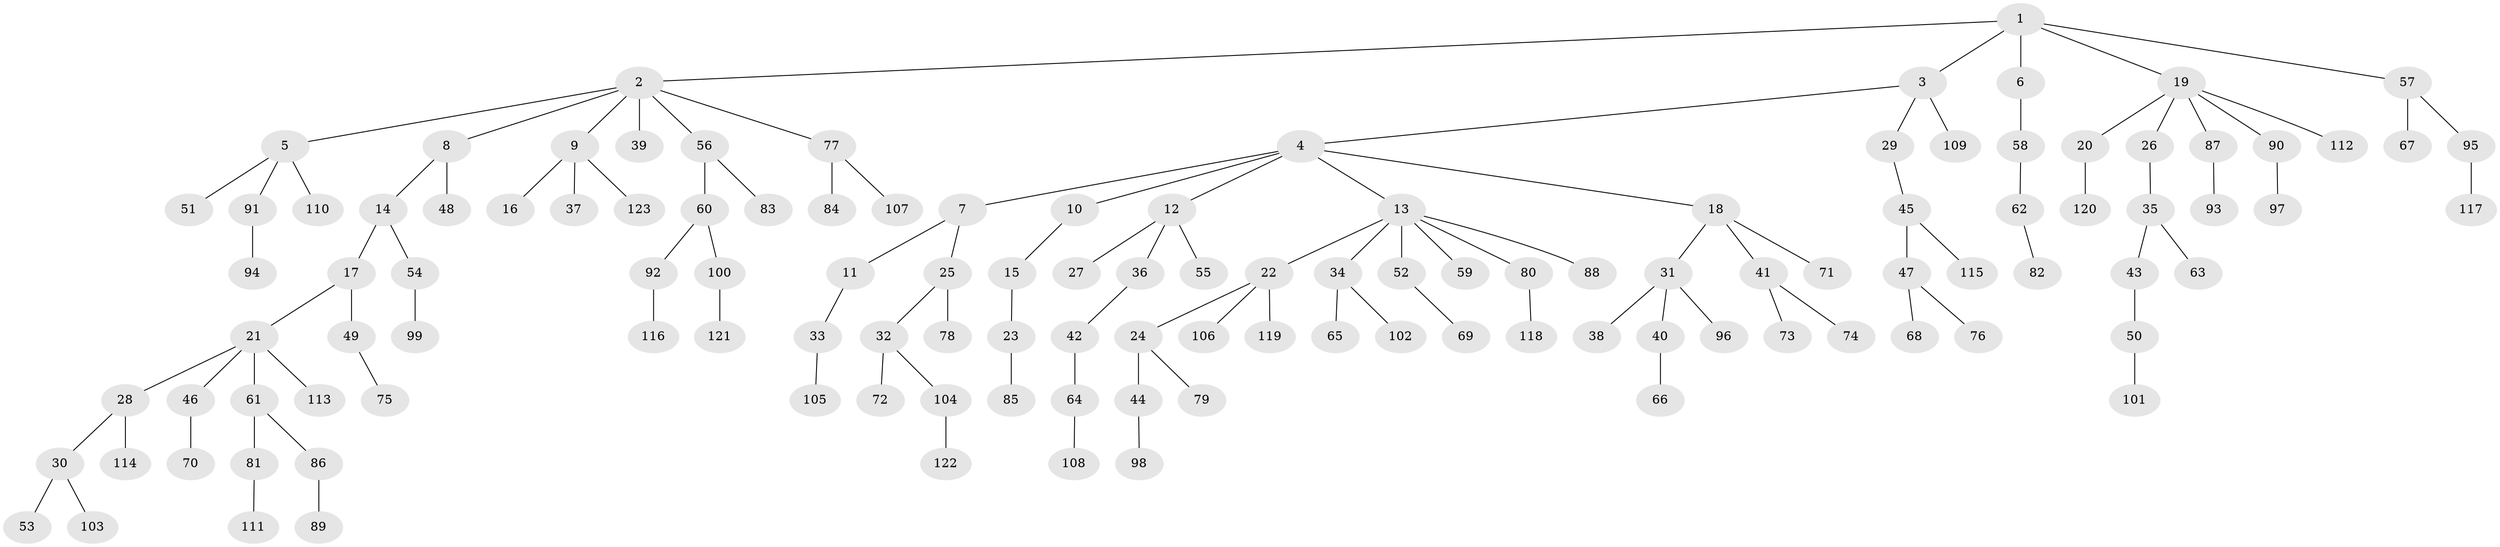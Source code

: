 // Generated by graph-tools (version 1.1) at 2025/11/02/27/25 16:11:27]
// undirected, 123 vertices, 122 edges
graph export_dot {
graph [start="1"]
  node [color=gray90,style=filled];
  1;
  2;
  3;
  4;
  5;
  6;
  7;
  8;
  9;
  10;
  11;
  12;
  13;
  14;
  15;
  16;
  17;
  18;
  19;
  20;
  21;
  22;
  23;
  24;
  25;
  26;
  27;
  28;
  29;
  30;
  31;
  32;
  33;
  34;
  35;
  36;
  37;
  38;
  39;
  40;
  41;
  42;
  43;
  44;
  45;
  46;
  47;
  48;
  49;
  50;
  51;
  52;
  53;
  54;
  55;
  56;
  57;
  58;
  59;
  60;
  61;
  62;
  63;
  64;
  65;
  66;
  67;
  68;
  69;
  70;
  71;
  72;
  73;
  74;
  75;
  76;
  77;
  78;
  79;
  80;
  81;
  82;
  83;
  84;
  85;
  86;
  87;
  88;
  89;
  90;
  91;
  92;
  93;
  94;
  95;
  96;
  97;
  98;
  99;
  100;
  101;
  102;
  103;
  104;
  105;
  106;
  107;
  108;
  109;
  110;
  111;
  112;
  113;
  114;
  115;
  116;
  117;
  118;
  119;
  120;
  121;
  122;
  123;
  1 -- 2;
  1 -- 3;
  1 -- 6;
  1 -- 19;
  1 -- 57;
  2 -- 5;
  2 -- 8;
  2 -- 9;
  2 -- 39;
  2 -- 56;
  2 -- 77;
  3 -- 4;
  3 -- 29;
  3 -- 109;
  4 -- 7;
  4 -- 10;
  4 -- 12;
  4 -- 13;
  4 -- 18;
  5 -- 51;
  5 -- 91;
  5 -- 110;
  6 -- 58;
  7 -- 11;
  7 -- 25;
  8 -- 14;
  8 -- 48;
  9 -- 16;
  9 -- 37;
  9 -- 123;
  10 -- 15;
  11 -- 33;
  12 -- 27;
  12 -- 36;
  12 -- 55;
  13 -- 22;
  13 -- 34;
  13 -- 52;
  13 -- 59;
  13 -- 80;
  13 -- 88;
  14 -- 17;
  14 -- 54;
  15 -- 23;
  17 -- 21;
  17 -- 49;
  18 -- 31;
  18 -- 41;
  18 -- 71;
  19 -- 20;
  19 -- 26;
  19 -- 87;
  19 -- 90;
  19 -- 112;
  20 -- 120;
  21 -- 28;
  21 -- 46;
  21 -- 61;
  21 -- 113;
  22 -- 24;
  22 -- 106;
  22 -- 119;
  23 -- 85;
  24 -- 44;
  24 -- 79;
  25 -- 32;
  25 -- 78;
  26 -- 35;
  28 -- 30;
  28 -- 114;
  29 -- 45;
  30 -- 53;
  30 -- 103;
  31 -- 38;
  31 -- 40;
  31 -- 96;
  32 -- 72;
  32 -- 104;
  33 -- 105;
  34 -- 65;
  34 -- 102;
  35 -- 43;
  35 -- 63;
  36 -- 42;
  40 -- 66;
  41 -- 73;
  41 -- 74;
  42 -- 64;
  43 -- 50;
  44 -- 98;
  45 -- 47;
  45 -- 115;
  46 -- 70;
  47 -- 68;
  47 -- 76;
  49 -- 75;
  50 -- 101;
  52 -- 69;
  54 -- 99;
  56 -- 60;
  56 -- 83;
  57 -- 67;
  57 -- 95;
  58 -- 62;
  60 -- 92;
  60 -- 100;
  61 -- 81;
  61 -- 86;
  62 -- 82;
  64 -- 108;
  77 -- 84;
  77 -- 107;
  80 -- 118;
  81 -- 111;
  86 -- 89;
  87 -- 93;
  90 -- 97;
  91 -- 94;
  92 -- 116;
  95 -- 117;
  100 -- 121;
  104 -- 122;
}
